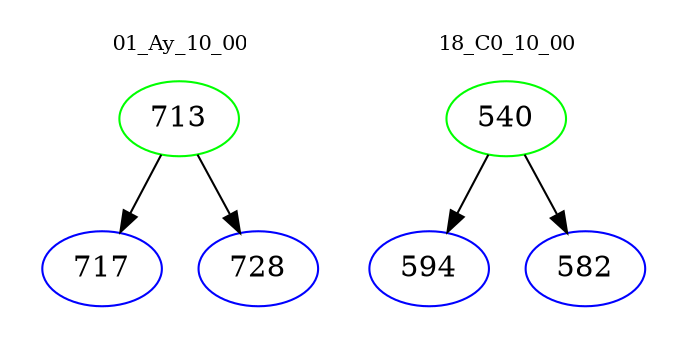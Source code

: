 digraph{
subgraph cluster_0 {
color = white
label = "01_Ay_10_00";
fontsize=10;
T0_713 [label="713", color="green"]
T0_713 -> T0_717 [color="black"]
T0_717 [label="717", color="blue"]
T0_713 -> T0_728 [color="black"]
T0_728 [label="728", color="blue"]
}
subgraph cluster_1 {
color = white
label = "18_C0_10_00";
fontsize=10;
T1_540 [label="540", color="green"]
T1_540 -> T1_594 [color="black"]
T1_594 [label="594", color="blue"]
T1_540 -> T1_582 [color="black"]
T1_582 [label="582", color="blue"]
}
}
